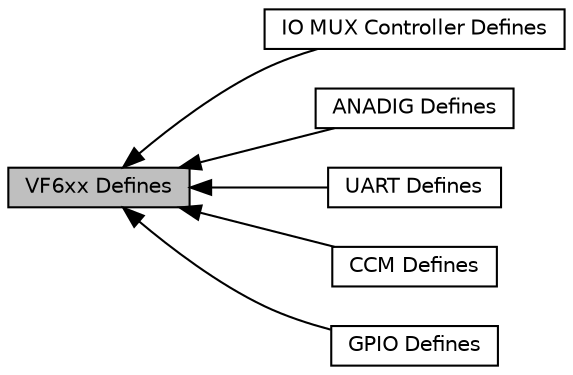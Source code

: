 digraph "VF6xx Defines"
{
  edge [fontname="Helvetica",fontsize="10",labelfontname="Helvetica",labelfontsize="10"];
  node [fontname="Helvetica",fontsize="10",shape=record];
  rankdir=LR;
  Node4 [label="IO MUX Controller Defines",height=0.2,width=0.4,color="black", fillcolor="white", style="filled",URL="$group__VF6xx__iomuxc__defines.html",tooltip="Defined Constants and Types for the VF6xx IO MUX Controller "];
  Node0 [label="VF6xx Defines",height=0.2,width=0.4,color="black", fillcolor="grey75", style="filled", fontcolor="black"];
  Node1 [label="ANADIG Defines",height=0.2,width=0.4,color="black", fillcolor="white", style="filled",URL="$group__anadig__defines.html",tooltip="Defined Constants and Types for the VF6xx Analog components control digital interface ..."];
  Node5 [label="UART Defines",height=0.2,width=0.4,color="black", fillcolor="white", style="filled",URL="$group__VF6xx__uart__defines.html",tooltip="Defined Constants and Types for the VF6xx UART Module "];
  Node2 [label="CCM Defines",height=0.2,width=0.4,color="black", fillcolor="white", style="filled",URL="$group__ccm__defines.html",tooltip="Defined Constants and Types for the VF6xx Common Clock Module "];
  Node3 [label="GPIO Defines",height=0.2,width=0.4,color="black", fillcolor="white", style="filled",URL="$group__VF6xx__gpio__defines.html",tooltip="Defined Constants and Types for the VF6xx GPIO Module "];
  Node0->Node1 [shape=plaintext, dir="back", style="solid"];
  Node0->Node2 [shape=plaintext, dir="back", style="solid"];
  Node0->Node3 [shape=plaintext, dir="back", style="solid"];
  Node0->Node4 [shape=plaintext, dir="back", style="solid"];
  Node0->Node5 [shape=plaintext, dir="back", style="solid"];
}
